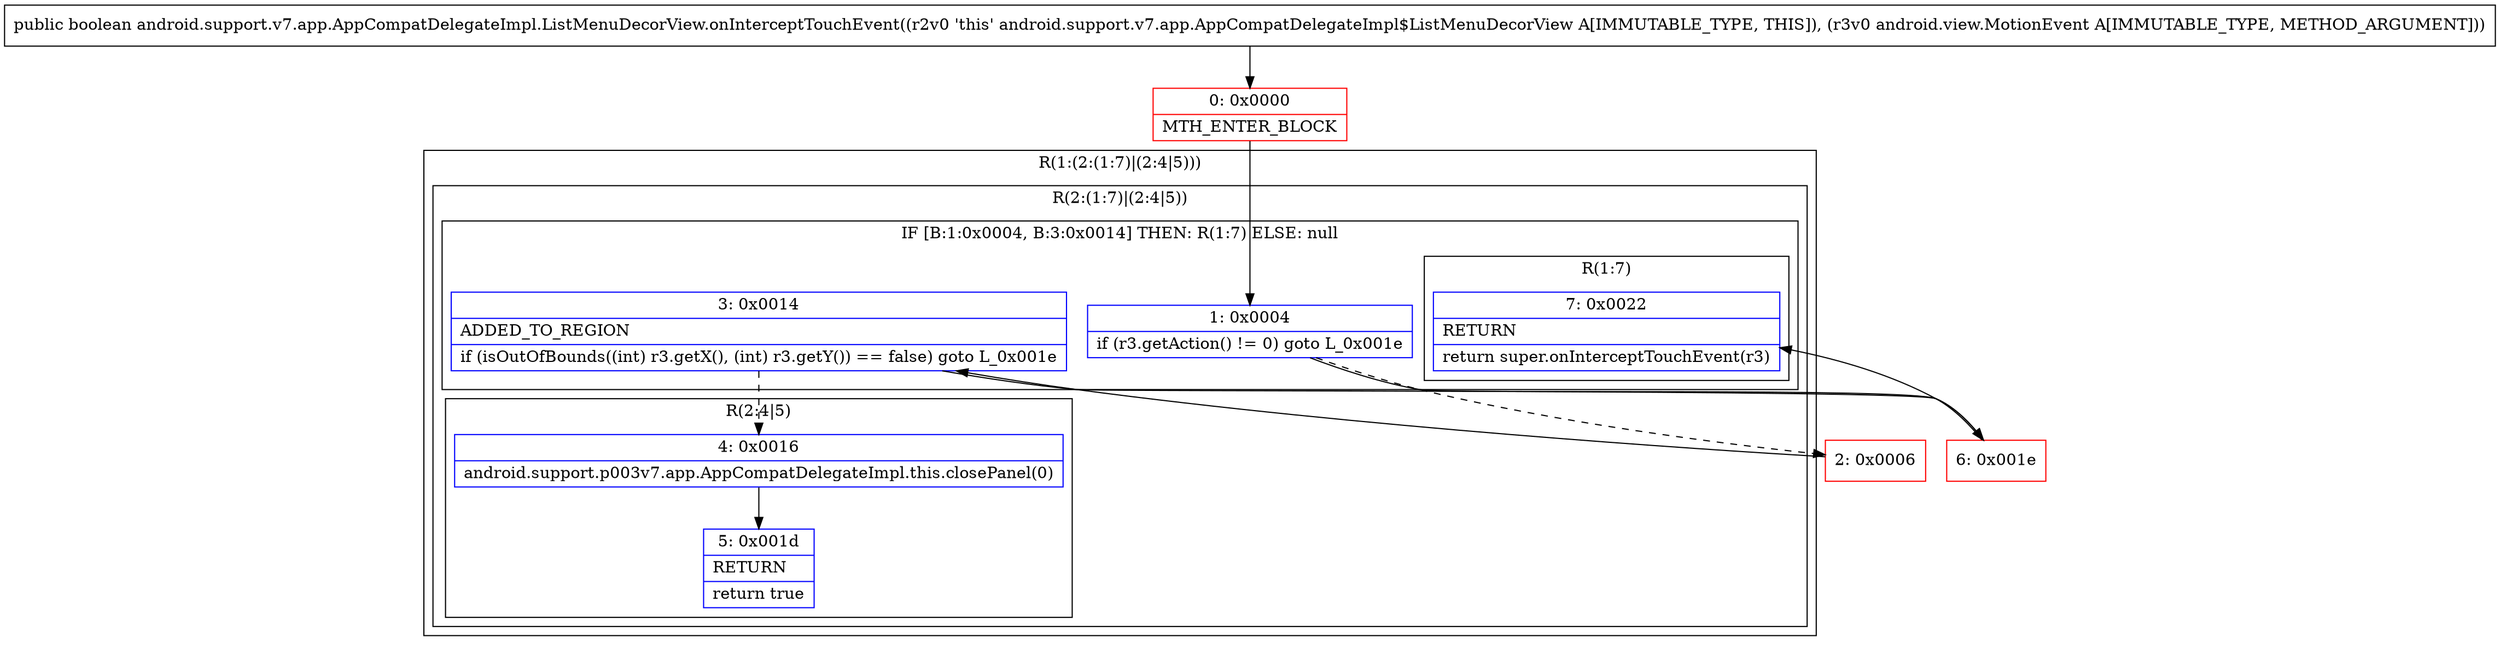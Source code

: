 digraph "CFG forandroid.support.v7.app.AppCompatDelegateImpl.ListMenuDecorView.onInterceptTouchEvent(Landroid\/view\/MotionEvent;)Z" {
subgraph cluster_Region_75090869 {
label = "R(1:(2:(1:7)|(2:4|5)))";
node [shape=record,color=blue];
subgraph cluster_Region_1799269745 {
label = "R(2:(1:7)|(2:4|5))";
node [shape=record,color=blue];
subgraph cluster_IfRegion_2101361449 {
label = "IF [B:1:0x0004, B:3:0x0014] THEN: R(1:7) ELSE: null";
node [shape=record,color=blue];
Node_1 [shape=record,label="{1\:\ 0x0004|if (r3.getAction() != 0) goto L_0x001e\l}"];
Node_3 [shape=record,label="{3\:\ 0x0014|ADDED_TO_REGION\l|if (isOutOfBounds((int) r3.getX(), (int) r3.getY()) == false) goto L_0x001e\l}"];
subgraph cluster_Region_458183432 {
label = "R(1:7)";
node [shape=record,color=blue];
Node_7 [shape=record,label="{7\:\ 0x0022|RETURN\l|return super.onInterceptTouchEvent(r3)\l}"];
}
}
subgraph cluster_Region_1369507767 {
label = "R(2:4|5)";
node [shape=record,color=blue];
Node_4 [shape=record,label="{4\:\ 0x0016|android.support.p003v7.app.AppCompatDelegateImpl.this.closePanel(0)\l}"];
Node_5 [shape=record,label="{5\:\ 0x001d|RETURN\l|return true\l}"];
}
}
}
Node_0 [shape=record,color=red,label="{0\:\ 0x0000|MTH_ENTER_BLOCK\l}"];
Node_2 [shape=record,color=red,label="{2\:\ 0x0006}"];
Node_6 [shape=record,color=red,label="{6\:\ 0x001e}"];
MethodNode[shape=record,label="{public boolean android.support.v7.app.AppCompatDelegateImpl.ListMenuDecorView.onInterceptTouchEvent((r2v0 'this' android.support.v7.app.AppCompatDelegateImpl$ListMenuDecorView A[IMMUTABLE_TYPE, THIS]), (r3v0 android.view.MotionEvent A[IMMUTABLE_TYPE, METHOD_ARGUMENT])) }"];
MethodNode -> Node_0;
Node_1 -> Node_2[style=dashed];
Node_1 -> Node_6;
Node_3 -> Node_4[style=dashed];
Node_3 -> Node_6;
Node_4 -> Node_5;
Node_0 -> Node_1;
Node_2 -> Node_3;
Node_6 -> Node_7;
}

